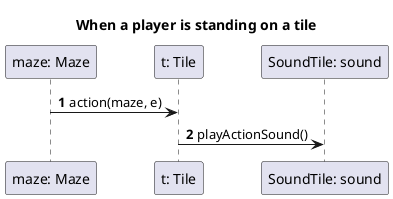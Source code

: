 @startuml

title When a player is standing on a tile
autonumber

participant "maze: Maze" as m
participant "t: Tile" as t
participant "SoundTile: sound" as s

m -> t: action(maze, e)

t -> s : playActionSound()

@enduml